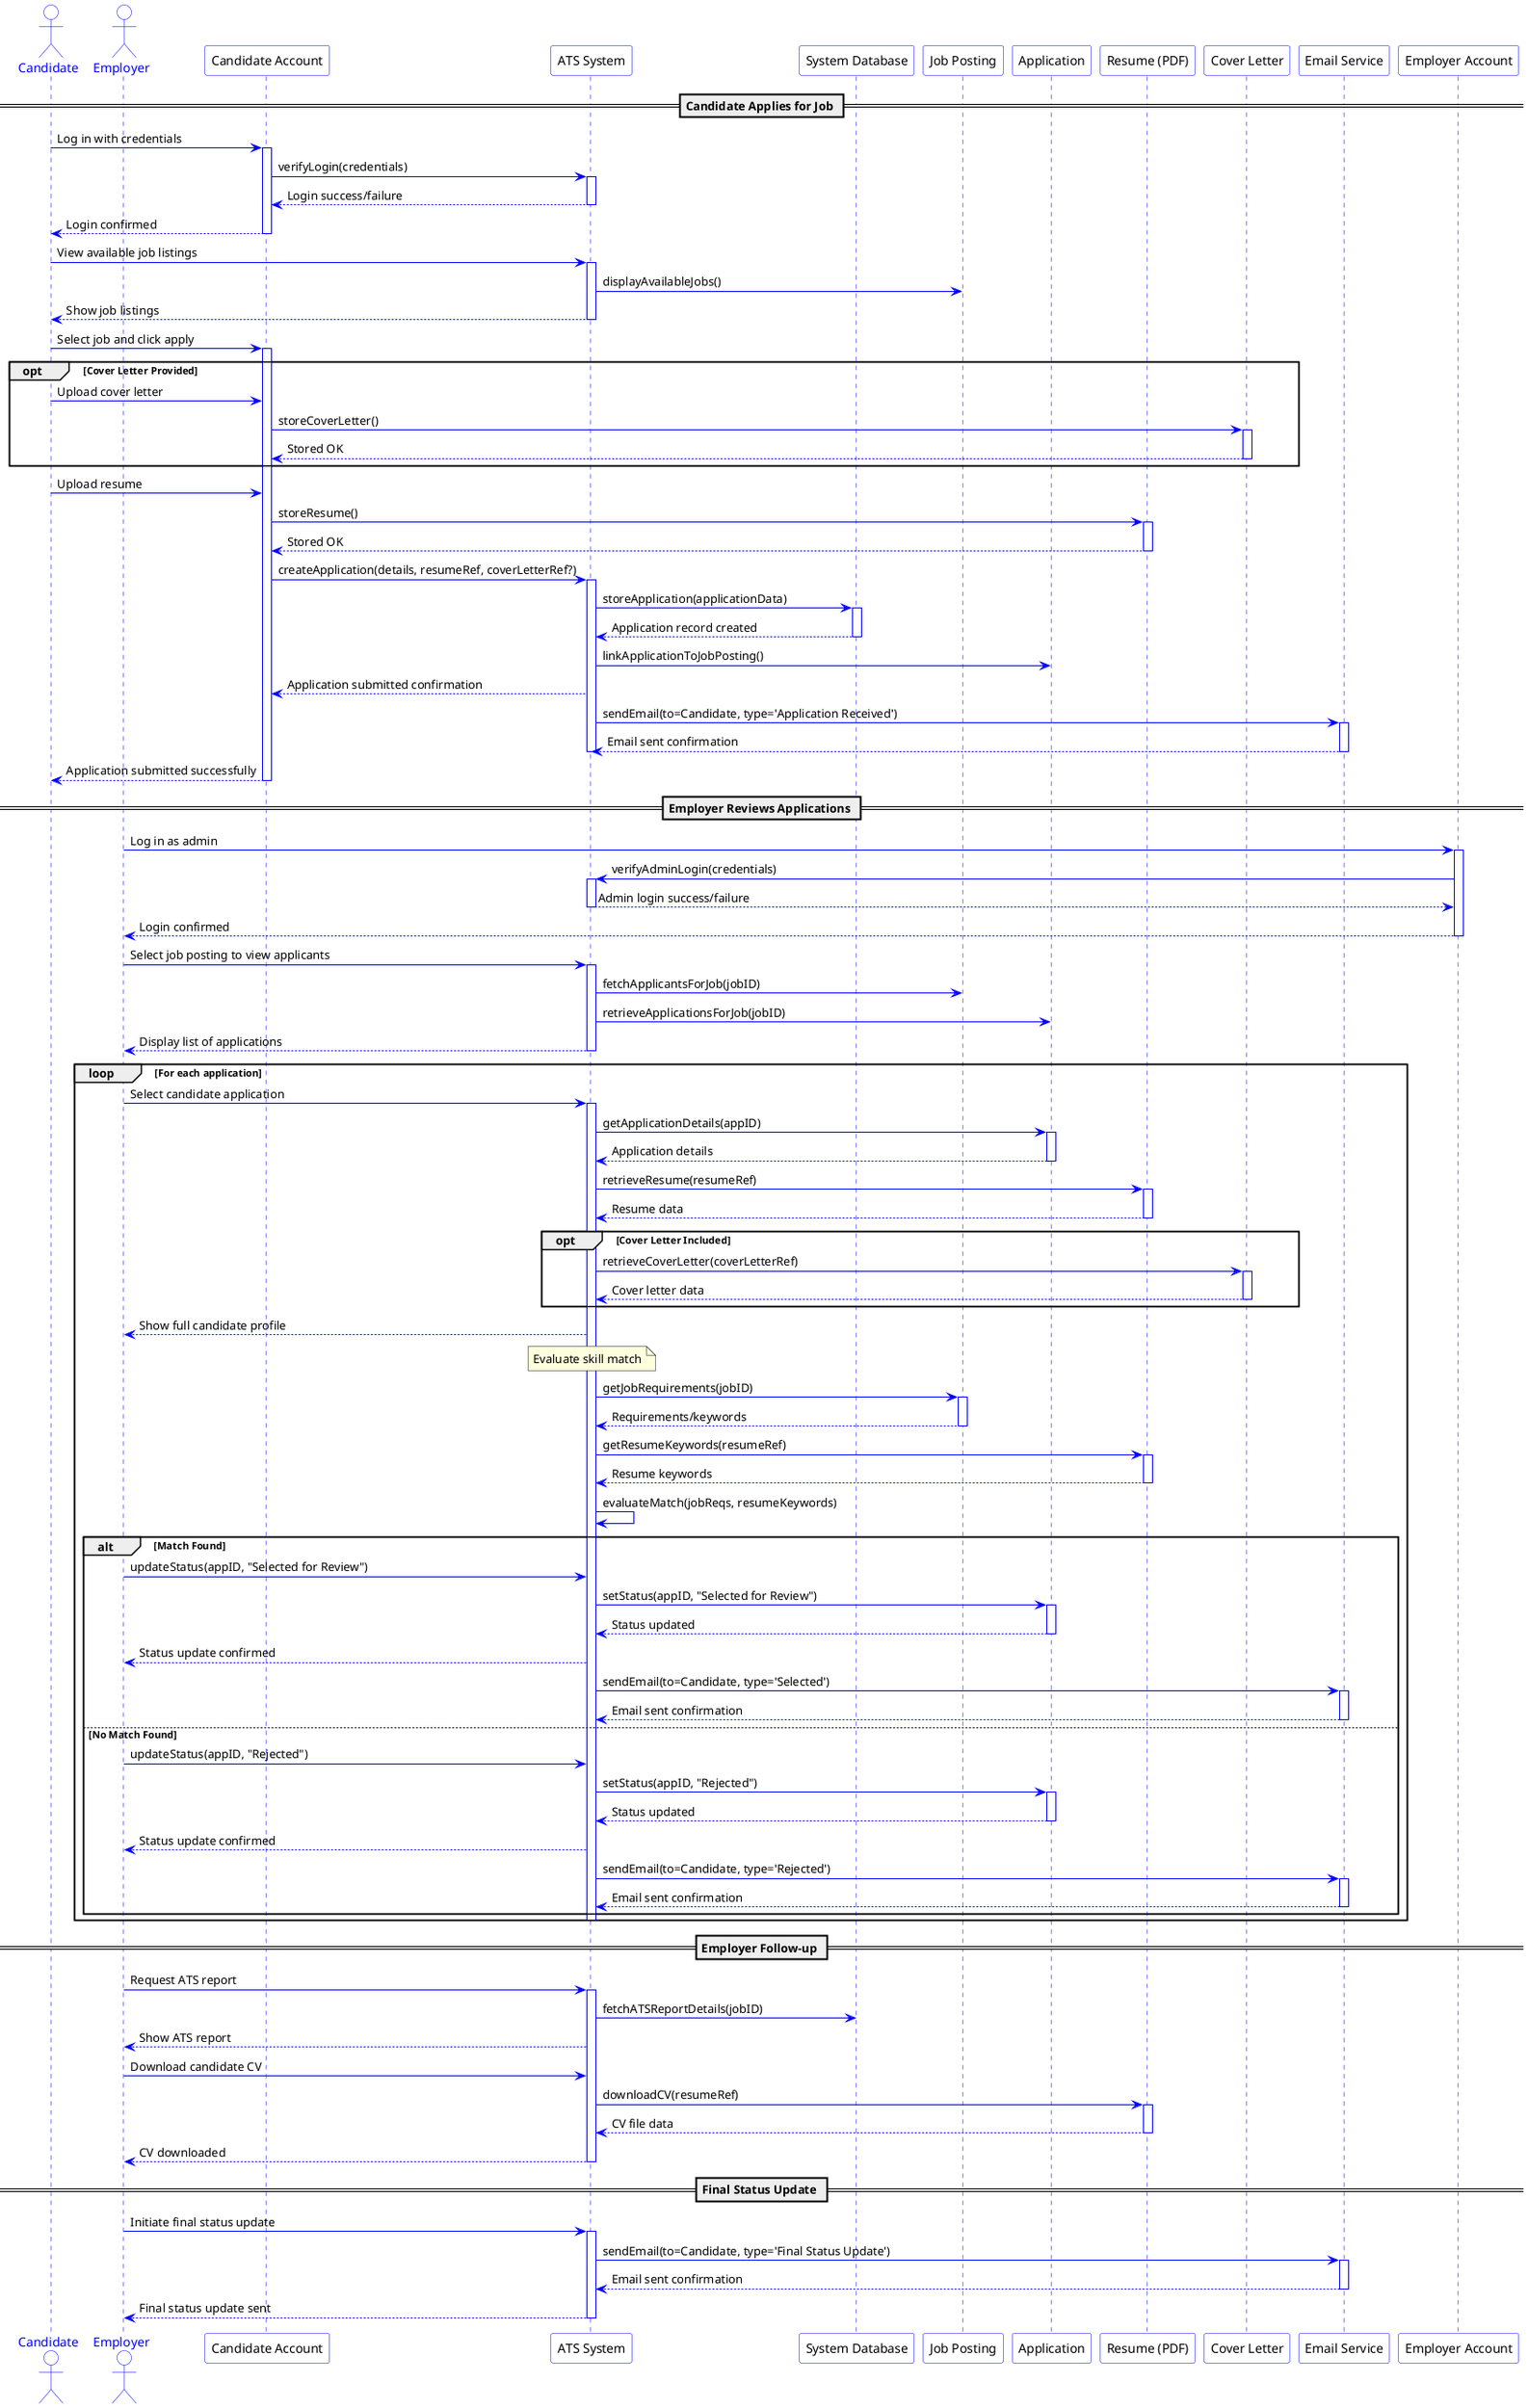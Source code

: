@startuml
' Basic styling with blue and black colors only
skinparam sequence {
    ArrowColor blue
    ActorBorderColor blue
    LifeLineBorderColor blue
    LifeLineBackgroundColor white

    ParticipantBorderColor blue
    ParticipantBackgroundColor white
    ParticipantFontColor black

    ActorBackgroundColor white
    ActorFontColor blue
}

actor Candidate
actor Employer
participant "Candidate Account" as CA
participant "ATS System" as ATS
participant "System Database" as DB
participant "Job Posting" as JP
participant "Application" as App
participant "Resume (PDF)" as Res
participant "Cover Letter" as CL
participant "Email Service" as Email
participant "Employer Account" as EA

== Candidate Applies for Job ==

Candidate -> CA : Log in with credentials
activate CA
CA -> ATS : verifyLogin(credentials)
activate ATS
ATS --> CA : Login success/failure
deactivate ATS
CA --> Candidate : Login confirmed
deactivate CA

Candidate -> ATS : View available job listings
activate ATS
ATS -> JP : displayAvailableJobs()
ATS --> Candidate : Show job listings
deactivate ATS

Candidate -> CA : Select job and click apply
activate CA

opt Cover Letter Provided
    Candidate -> CA : Upload cover letter
    CA -> CL : storeCoverLetter()
    activate CL
    CL --> CA : Stored OK
    deactivate CL
end

Candidate -> CA : Upload resume
CA -> Res : storeResume()
activate Res
Res --> CA : Stored OK
deactivate Res

CA -> ATS : createApplication(details, resumeRef, coverLetterRef?)
activate ATS
ATS -> DB : storeApplication(applicationData)
activate DB
DB --> ATS : Application record created
deactivate DB
ATS -> App : linkApplicationToJobPosting()
ATS --> CA : Application submitted confirmation

ATS -> Email : sendEmail(to=Candidate, type='Application Received')
activate Email
Email --> ATS : Email sent confirmation
deactivate Email

deactivate ATS
CA --> Candidate : Application submitted successfully
deactivate CA

== Employer Reviews Applications ==

Employer -> EA : Log in as admin
activate EA
EA -> ATS : verifyAdminLogin(credentials)
activate ATS
ATS --> EA : Admin login success/failure
deactivate ATS
EA --> Employer : Login confirmed
deactivate EA

Employer -> ATS : Select job posting to view applicants
activate ATS
ATS -> JP : fetchApplicantsForJob(jobID)
ATS -> App : retrieveApplicationsForJob(jobID)
ATS --> Employer : Display list of applications
deactivate ATS

loop For each application
    Employer -> ATS : Select candidate application
    activate ATS
    ATS -> App : getApplicationDetails(appID)
    activate App
    App --> ATS : Application details
    deactivate App

    ATS -> Res : retrieveResume(resumeRef)
    activate Res
    Res --> ATS : Resume data
    deactivate Res

    opt Cover Letter Included
        ATS -> CL : retrieveCoverLetter(coverLetterRef)
        activate CL
        CL --> ATS : Cover letter data
        deactivate CL
    end

    ATS --> Employer : Show full candidate profile

    note over ATS : Evaluate skill match
    ATS -> JP : getJobRequirements(jobID)
    activate JP
    JP --> ATS : Requirements/keywords
    deactivate JP
    ATS -> Res : getResumeKeywords(resumeRef)
    activate Res
    Res --> ATS : Resume keywords
    deactivate Res
    ATS -> ATS : evaluateMatch(jobReqs, resumeKeywords)

    alt Match Found
        Employer -> ATS : updateStatus(appID, "Selected for Review")
        ATS -> App : setStatus(appID, "Selected for Review")
        activate App
        App --> ATS : Status updated
        deactivate App
        ATS --> Employer : Status update confirmed

        ATS -> Email : sendEmail(to=Candidate, type='Selected')
        activate Email
        Email --> ATS : Email sent confirmation
        deactivate Email

    else No Match Found
        Employer -> ATS : updateStatus(appID, "Rejected")
        ATS -> App : setStatus(appID, "Rejected")
        activate App
        App --> ATS : Status updated
        deactivate App
        ATS --> Employer : Status update confirmed

        ATS -> Email : sendEmail(to=Candidate, type='Rejected')
        activate Email
        Email --> ATS : Email sent confirmation
        deactivate Email
    end
    deactivate ATS
end

== Employer Follow-up ==

Employer -> ATS : Request ATS report
activate ATS
ATS -> DB : fetchATSReportDetails(jobID)
ATS --> Employer : Show ATS report

Employer -> ATS : Download candidate CV
ATS -> Res : downloadCV(resumeRef)
activate Res
Res --> ATS : CV file data
deactivate Res
ATS --> Employer : CV downloaded
deactivate ATS

== Final Status Update ==
Employer -> ATS : Initiate final status update
activate ATS
ATS -> Email : sendEmail(to=Candidate, type='Final Status Update')
activate Email
Email --> ATS : Email sent confirmation
deactivate Email
ATS --> Employer : Final status update sent
deactivate ATS

@enduml